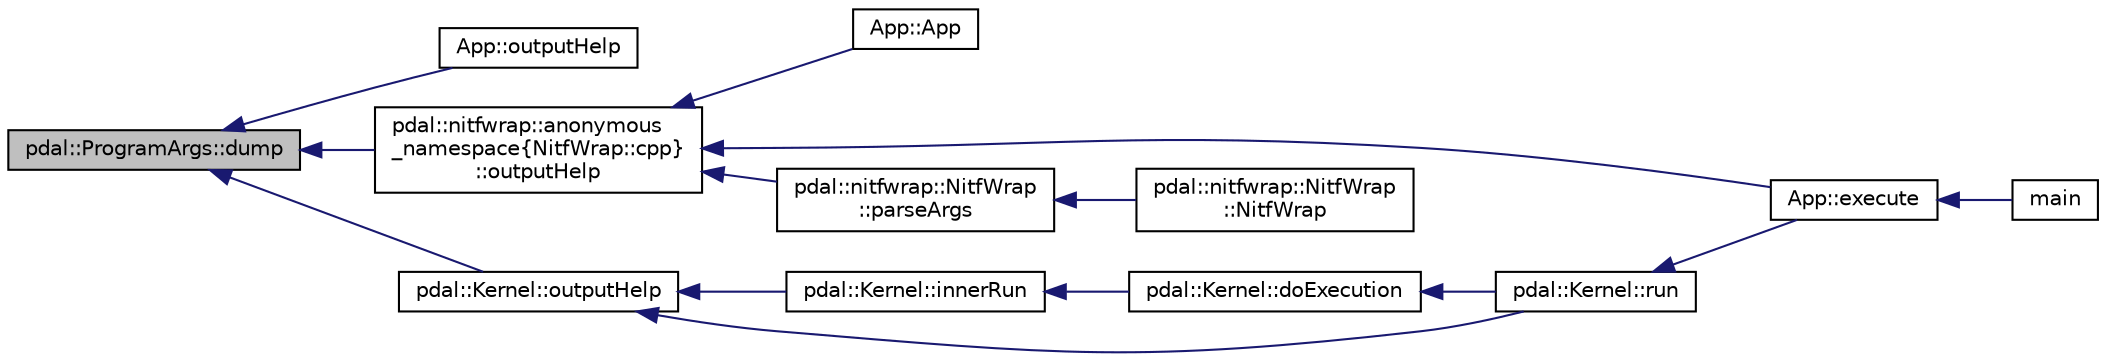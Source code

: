 digraph "pdal::ProgramArgs::dump"
{
  edge [fontname="Helvetica",fontsize="10",labelfontname="Helvetica",labelfontsize="10"];
  node [fontname="Helvetica",fontsize="10",shape=record];
  rankdir="LR";
  Node1 [label="pdal::ProgramArgs::dump",height=0.2,width=0.4,color="black", fillcolor="grey75", style="filled", fontcolor="black"];
  Node1 -> Node2 [dir="back",color="midnightblue",fontsize="10",style="solid",fontname="Helvetica"];
  Node2 [label="App::outputHelp",height=0.2,width=0.4,color="black", fillcolor="white", style="filled",URL="$classApp.html#ae35f75a8875242e84d8d17b22f32b392"];
  Node1 -> Node3 [dir="back",color="midnightblue",fontsize="10",style="solid",fontname="Helvetica"];
  Node3 [label="pdal::nitfwrap::anonymous\l_namespace\{NitfWrap::cpp\}\l::outputHelp",height=0.2,width=0.4,color="black", fillcolor="white", style="filled",URL="$namespacepdal_1_1nitfwrap_1_1anonymous__namespace_02NitfWrap_8cpp_03.html#a9f3fd3fdc0afe5194453dd76bf9e5bfa"];
  Node3 -> Node4 [dir="back",color="midnightblue",fontsize="10",style="solid",fontname="Helvetica"];
  Node4 [label="App::App",height=0.2,width=0.4,color="black", fillcolor="white", style="filled",URL="$classApp.html#acb8cbf3e285b91d0170ffe87df5989c5"];
  Node3 -> Node5 [dir="back",color="midnightblue",fontsize="10",style="solid",fontname="Helvetica"];
  Node5 [label="App::execute",height=0.2,width=0.4,color="black", fillcolor="white", style="filled",URL="$classApp.html#a2817579d633c3d379248cd45d035aba8"];
  Node5 -> Node6 [dir="back",color="midnightblue",fontsize="10",style="solid",fontname="Helvetica"];
  Node6 [label="main",height=0.2,width=0.4,color="black", fillcolor="white", style="filled",URL="$pdal_8cpp.html#a0ddf1224851353fc92bfbff6f499fa97"];
  Node3 -> Node7 [dir="back",color="midnightblue",fontsize="10",style="solid",fontname="Helvetica"];
  Node7 [label="pdal::nitfwrap::NitfWrap\l::parseArgs",height=0.2,width=0.4,color="black", fillcolor="white", style="filled",URL="$classpdal_1_1nitfwrap_1_1NitfWrap.html#abf899b397aff312f6e153a6230a047a4"];
  Node7 -> Node8 [dir="back",color="midnightblue",fontsize="10",style="solid",fontname="Helvetica"];
  Node8 [label="pdal::nitfwrap::NitfWrap\l::NitfWrap",height=0.2,width=0.4,color="black", fillcolor="white", style="filled",URL="$classpdal_1_1nitfwrap_1_1NitfWrap.html#a507defc6c08af645c161ee875c58374a"];
  Node1 -> Node9 [dir="back",color="midnightblue",fontsize="10",style="solid",fontname="Helvetica"];
  Node9 [label="pdal::Kernel::outputHelp",height=0.2,width=0.4,color="black", fillcolor="white", style="filled",URL="$classpdal_1_1Kernel.html#a3df4417590a1b1658e3b8562d9b4acfa"];
  Node9 -> Node10 [dir="back",color="midnightblue",fontsize="10",style="solid",fontname="Helvetica"];
  Node10 [label="pdal::Kernel::innerRun",height=0.2,width=0.4,color="black", fillcolor="white", style="filled",URL="$classpdal_1_1Kernel.html#a75417dddc31172a99c7b7c90fdf7aa90"];
  Node10 -> Node11 [dir="back",color="midnightblue",fontsize="10",style="solid",fontname="Helvetica"];
  Node11 [label="pdal::Kernel::doExecution",height=0.2,width=0.4,color="black", fillcolor="white", style="filled",URL="$classpdal_1_1Kernel.html#a793c419df84b12c612ac12f1828e8754"];
  Node11 -> Node12 [dir="back",color="midnightblue",fontsize="10",style="solid",fontname="Helvetica"];
  Node12 [label="pdal::Kernel::run",height=0.2,width=0.4,color="black", fillcolor="white", style="filled",URL="$classpdal_1_1Kernel.html#a063a87bdb5459f336c905ab0d2ce3b05"];
  Node12 -> Node5 [dir="back",color="midnightblue",fontsize="10",style="solid",fontname="Helvetica"];
  Node9 -> Node12 [dir="back",color="midnightblue",fontsize="10",style="solid",fontname="Helvetica"];
}
